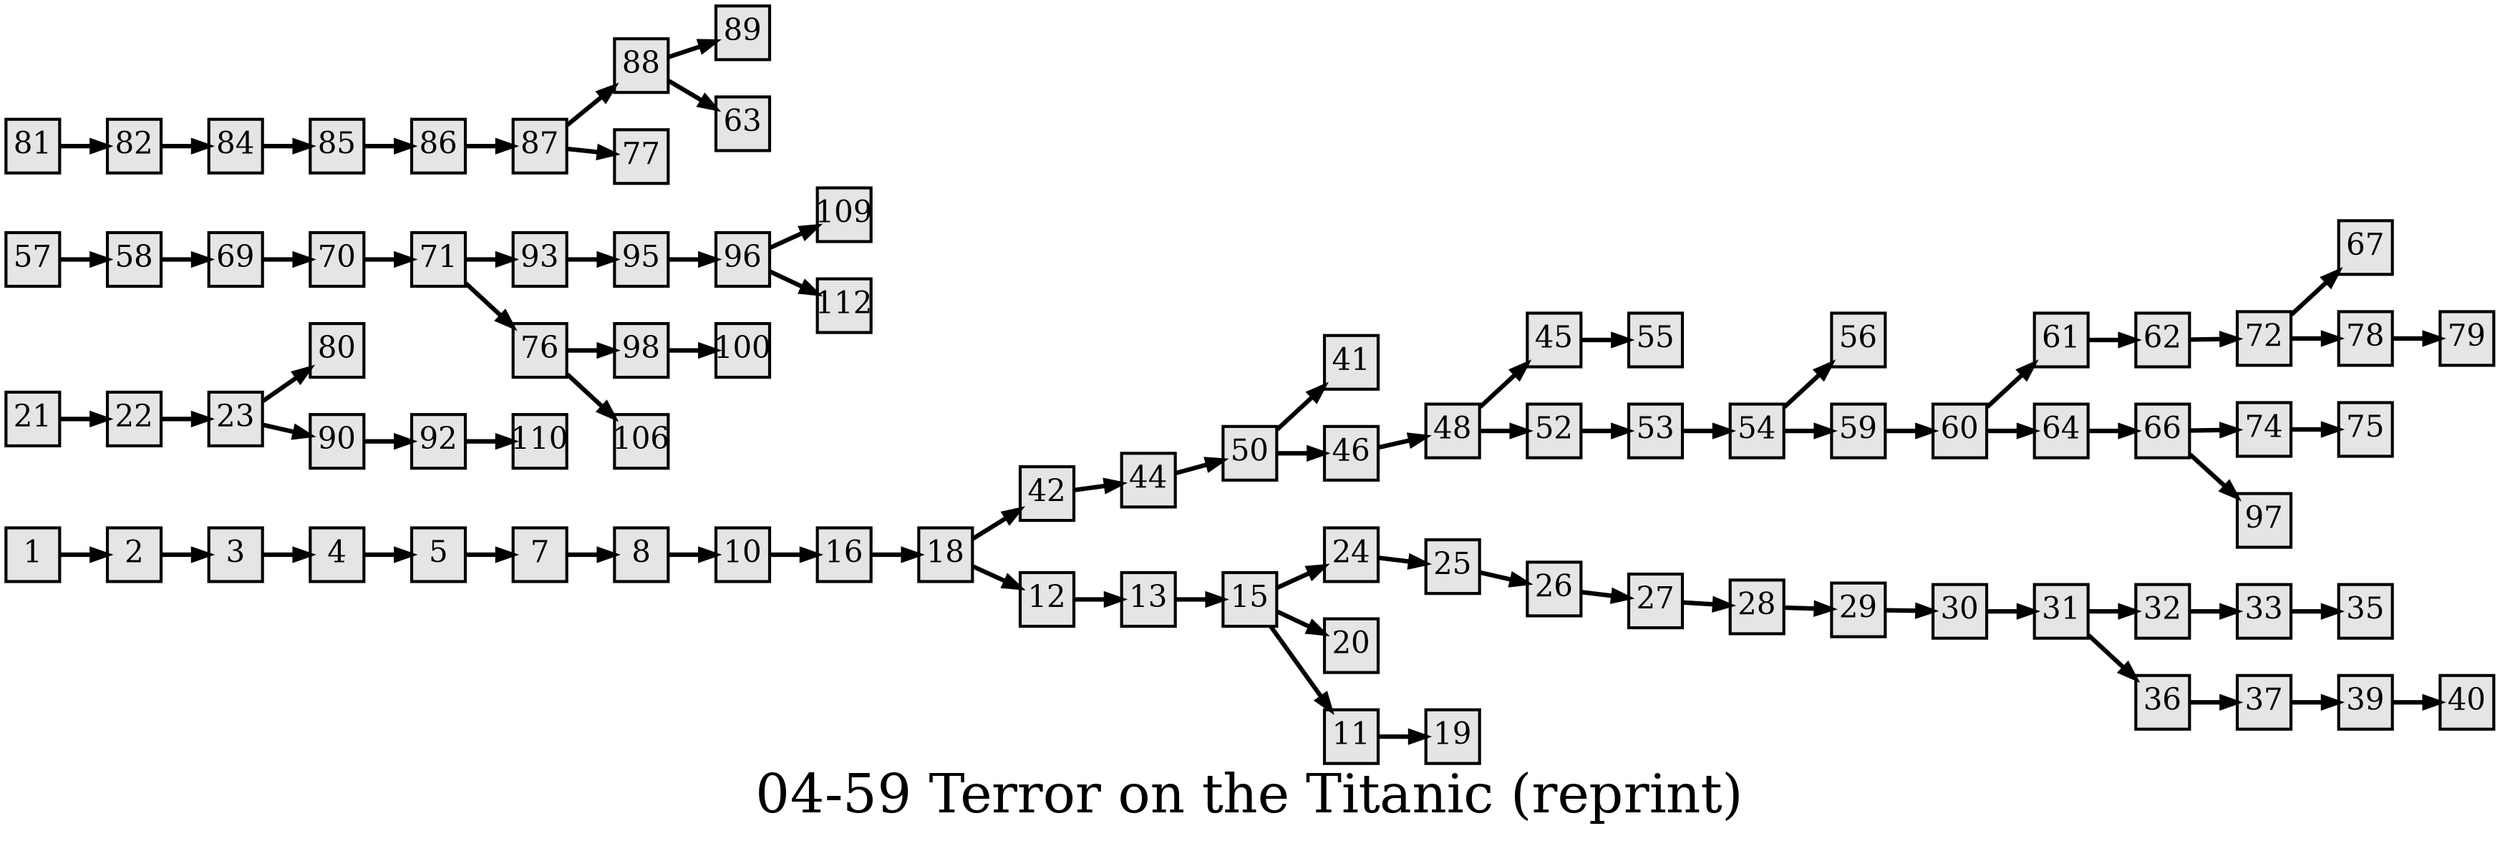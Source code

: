 digraph g{
  graph [ label="04-59 Terror on the Titanic (reprint)" rankdir=LR, ordering=out, fontsize=36, nodesep="0.35", ranksep="0.45"];
  node  [shape=rect, penwidth=2, fontsize=20, style=filled, fillcolor=grey90, margin="0,0", labelfloat=true, regular=true, fixedsize=true];
  edge  [labelfloat=true, penwidth=3, fontsize=12];

  1 -> 2;
  2 -> 3;
  3 -> 4;
  4 -> 5;
  5 -> 7;
  7 -> 8;
  8 -> 10;
  10 -> 16;
  11 -> 19;
  12 -> 13;
  13 -> 15;
  15 -> 24;
  15 -> 20;
  15 -> 11;
  16 -> 18;
  18 -> 42;
  18 -> 12;
  21 -> 22;
  22 -> 23;
  23 -> 80;
  23 -> 90;
  24 -> 25;
  25 -> 26;
  26 -> 27;
  27 -> 28;
  28 -> 29;
  29 -> 30;
  30 -> 31;
  31 -> 32;
  31 -> 36;
  32 -> 33;
  33 -> 35;
  36 -> 37;
  37 -> 39;
  39 -> 40;
  42 -> 44;
  44 -> 50;
  45 -> 55;
  46 -> 48;
  48 -> 45;
  48 -> 52;
  50 -> 41;
  50 -> 46;
  52 -> 53;
  53 -> 54;
  54 -> 56;
  54 -> 59;
  57 -> 58;
  58 -> 69;
  59 -> 60;
  60 -> 61;
  60 -> 64;
  61 -> 62;
  62 -> 72;
  64 -> 66;
  66 -> 74;
  66 -> 97;
  69 -> 70;
  70 -> 71;
  71 -> 93;
  71 -> 76;
  72 -> 67;
  72 -> 78;
  74 -> 75;
  76 -> 98;
  76 -> 106;
  78 -> 79;
  81 -> 82;
  82 -> 84;
  84 -> 85;
  85 -> 86;
  86 -> 87;
  87 -> 88;
  87 -> 77;
  88 -> 89;
  88 -> 63;
  90 -> 92;
  92 -> 110;
  93 -> 95;
  95 -> 96;
  96 -> 109;
  96 -> 112;
  98 -> 100;
}

